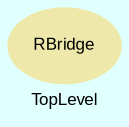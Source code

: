 digraph TopLevel {
    compound = true
    bgcolor = lightcyan1
    fontname = Arial
    fontsize = 8
    label = "TopLevel"
    node [
        fontname = Arial,
        fontsize = 8,
        color = black
    ]

    RBridge [
        fontcolor = black,
        URL = "classes/RBridge.html",
        shape = ellipse,
        color = palegoldenrod,
        style = filled,
        label = "RBridge"
    ]

}

